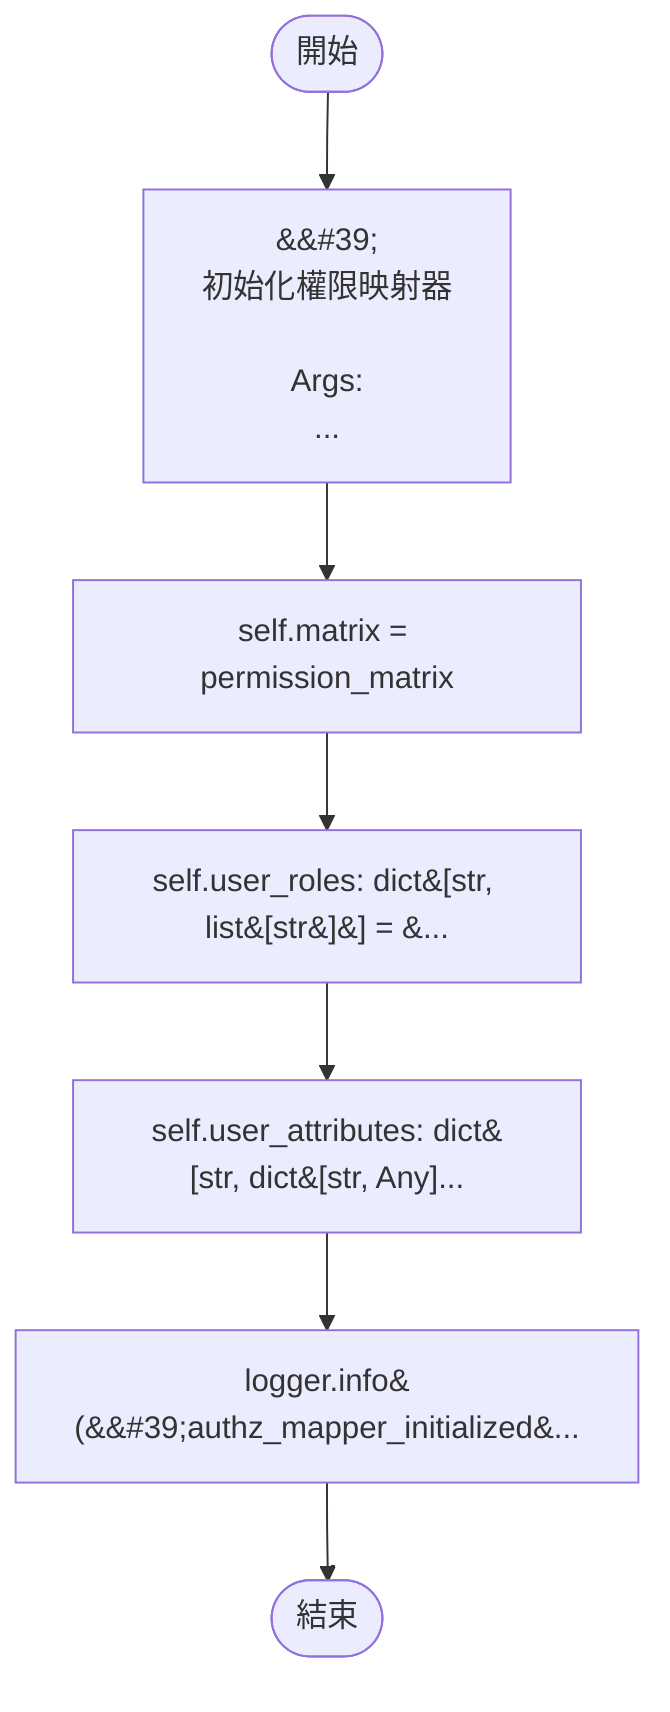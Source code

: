 flowchart TB
    n1([開始])
    n2([結束])
    n3[&amp;&#35;39;\n        初始化權限映射器\n\n        Args:\n       ...]
    n4[self.matrix = permission_matrix]
    n5[self.user_roles: dict&#91;str, list&#91;str&#93;&#93; = &...]
    n6[self.user_attributes: dict&#91;str, dict&#91;str, Any&#93...]
    n7[logger.info&#40;&amp;&#35;39;authz_mapper_initialized&amp...]
    n1 --> n3
    n3 --> n4
    n4 --> n5
    n5 --> n6
    n6 --> n7
    n7 --> n2